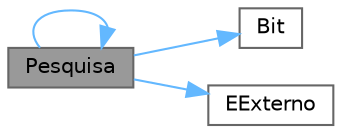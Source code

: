 digraph "Pesquisa"
{
 // LATEX_PDF_SIZE
  bgcolor="transparent";
  edge [fontname=Helvetica,fontsize=10,labelfontname=Helvetica,labelfontsize=10];
  node [fontname=Helvetica,fontsize=10,shape=box,height=0.2,width=0.4];
  rankdir="LR";
  Node1 [id="Node000001",label="Pesquisa",height=0.2,width=0.4,color="gray40", fillcolor="grey60", style="filled", fontcolor="black",tooltip=" "];
  Node1 -> Node2 [id="edge1_Node000001_Node000002",color="steelblue1",style="solid",tooltip=" "];
  Node2 [id="Node000002",label="Bit",height=0.2,width=0.4,color="grey40", fillcolor="white", style="filled",URL="$_patricia_tree_8c.html#a903e5905a120f96ae179463262725bef",tooltip=" "];
  Node1 -> Node3 [id="edge2_Node000001_Node000003",color="steelblue1",style="solid",tooltip=" "];
  Node3 [id="Node000003",label="EExterno",height=0.2,width=0.4,color="grey40", fillcolor="white", style="filled",URL="$_patricia_tree_8c.html#a01a6f028cc0abd863cb493e52ff5dfb5",tooltip=" "];
  Node1 -> Node1 [id="edge3_Node000001_Node000001",color="steelblue1",style="solid",tooltip=" "];
}
